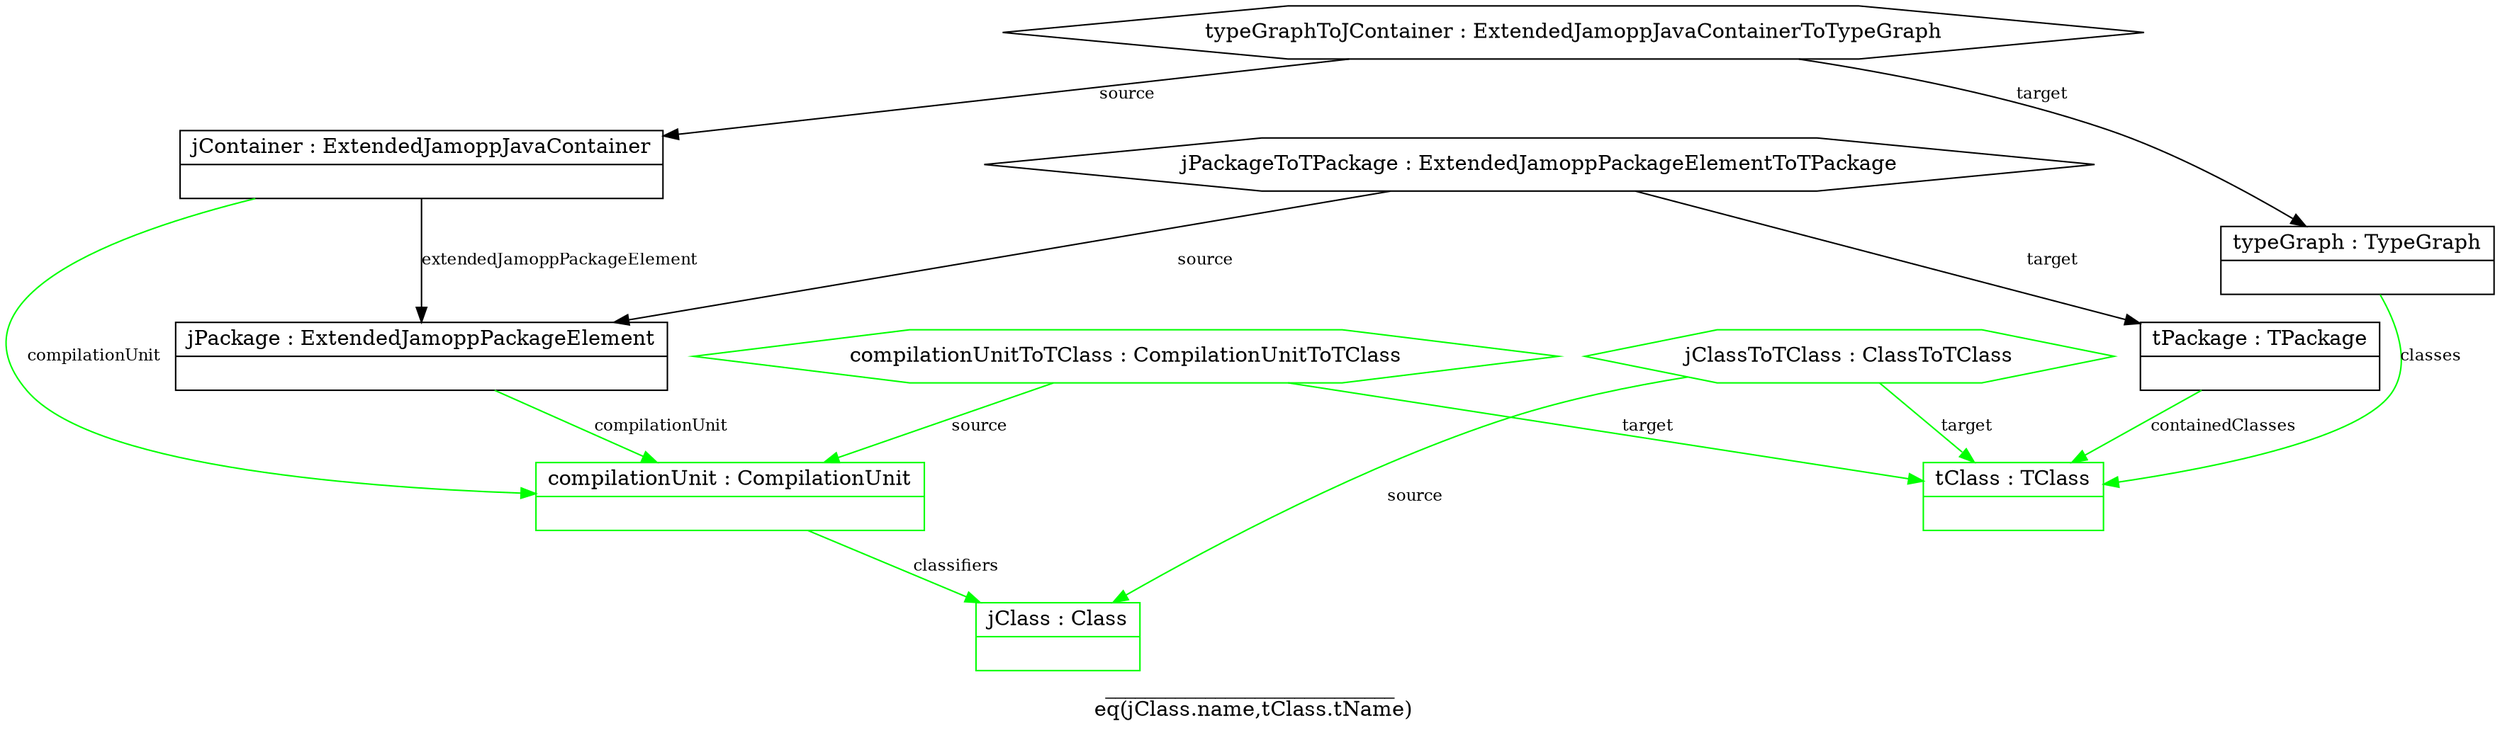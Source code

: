 digraph "ClassDefault" {
	label="_____________________________\n eq(jClass.name,tClass.tName)";

	subgraph "Correspondence Domain" {
	          "typeGraphToJContainer : ExtendedJamoppJavaContainerToTypeGraph" [shape=hexagon, color=black];
	          "jPackageToTPackage : ExtendedJamoppPackageElementToTPackage" [shape=hexagon, color=black];
	          "jClassToTClass : ClassToTClass" [shape=hexagon, color=green];
	          "compilationUnitToTClass : CompilationUnitToTClass" [shape=hexagon, color=green];

	          "typeGraphToJContainer : ExtendedJamoppJavaContainerToTypeGraph" -> "jContainer : ExtendedJamoppJavaContainer" [color=black, label="source", fontsize=11];
	          "typeGraphToJContainer : ExtendedJamoppJavaContainerToTypeGraph" -> "typeGraph : TypeGraph" [color=black, label="target", fontsize=11];
	          "jPackageToTPackage : ExtendedJamoppPackageElementToTPackage" -> "tPackage : TPackage" [color=black, label="target", fontsize=11];
	          "jPackageToTPackage : ExtendedJamoppPackageElementToTPackage" -> "jPackage : ExtendedJamoppPackageElement" [color=black, label="source", fontsize=11];
	          "jClassToTClass : ClassToTClass" -> "tClass : TClass" [color=green, label="target", fontsize=11];
	          "jClassToTClass : ClassToTClass" -> "jClass : Class" [color=green, label="source", fontsize=11];
	          "compilationUnitToTClass : CompilationUnitToTClass" -> "compilationUnit : CompilationUnit" [color=green, label="source", fontsize=11];
	          "compilationUnitToTClass : CompilationUnitToTClass" -> "tClass : TClass" [color=green, label="target", fontsize=11];
	}
	subgraph "Source Domain" {
	          "compilationUnit : CompilationUnit" [shape=record, color=green, label="{compilationUnit : CompilationUnit | }"];
	          "jClass : Class" [shape=record, color=green, label="{jClass : Class | }"];
	          "jContainer : ExtendedJamoppJavaContainer" [shape=record, color=black, label="{jContainer : ExtendedJamoppJavaContainer | }"];
	          "jPackage : ExtendedJamoppPackageElement" [shape=record, color=black, label="{jPackage : ExtendedJamoppPackageElement | }"];

	          "compilationUnit : CompilationUnit" -> "jClass : Class" [color=green, label="classifiers", fontsize=11];
	          "jPackage : ExtendedJamoppPackageElement" -> "compilationUnit : CompilationUnit" [color=green, label="compilationUnit", fontsize=11];
	          "jContainer : ExtendedJamoppJavaContainer" -> "jPackage : ExtendedJamoppPackageElement" [color=black, label="extendedJamoppPackageElement", fontsize=11];
	          "jContainer : ExtendedJamoppJavaContainer" -> "compilationUnit : CompilationUnit" [color=green, label="compilationUnit", fontsize=11];
	}
	subgraph "Target Domain" {
	          "tPackage : TPackage" [shape=record, color=black, label="{tPackage : TPackage | }"];
	          "typeGraph : TypeGraph" [shape=record, color=black, label="{typeGraph : TypeGraph | }"];
	          "tClass : TClass" [shape=record, color=green, label="{tClass : TClass | }"];

	          "tPackage : TPackage" -> "tClass : TClass" [color=green, label="containedClasses", fontsize=11];
	          "typeGraph : TypeGraph" -> "tClass : TClass" [color=green, label="classes", fontsize=11];
	}
}